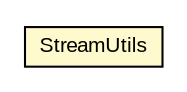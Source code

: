 #!/usr/local/bin/dot
#
# Class diagram 
# Generated by UMLGraph version R5_6-24-gf6e263 (http://www.umlgraph.org/)
#

digraph G {
	edge [fontname="arial",fontsize=10,labelfontname="arial",labelfontsize=10];
	node [fontname="arial",fontsize=10,shape=plaintext];
	nodesep=0.25;
	ranksep=0.5;
	// org.osmdroid.tileprovider.util.StreamUtils
	c52352 [label=<<table title="org.osmdroid.tileprovider.util.StreamUtils" border="0" cellborder="1" cellspacing="0" cellpadding="2" port="p" bgcolor="lemonChiffon" href="./StreamUtils.html">
		<tr><td><table border="0" cellspacing="0" cellpadding="1">
<tr><td align="center" balign="center"> StreamUtils </td></tr>
		</table></td></tr>
		</table>>, URL="./StreamUtils.html", fontname="arial", fontcolor="black", fontsize=10.0];
}

